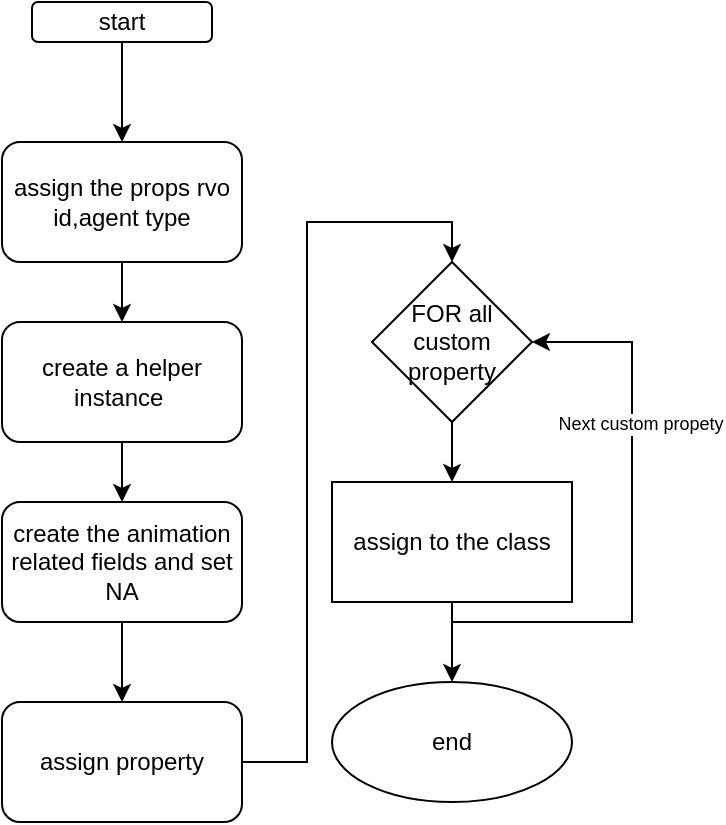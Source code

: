 <mxfile version="18.0.0" type="github">
  <diagram id="ceKti_Ka-W3cxVjrc0Ye" name="Page-1">
    <mxGraphModel dx="1038" dy="579" grid="1" gridSize="10" guides="1" tooltips="1" connect="1" arrows="1" fold="1" page="1" pageScale="1" pageWidth="850" pageHeight="1100" math="0" shadow="0">
      <root>
        <mxCell id="0" />
        <mxCell id="1" parent="0" />
        <mxCell id="NSxaghfgCX7ByZmKsTus-1" value="" style="edgeStyle=orthogonalEdgeStyle;rounded=0;orthogonalLoop=1;jettySize=auto;html=1;" parent="1" source="NSxaghfgCX7ByZmKsTus-2" target="NSxaghfgCX7ByZmKsTus-4" edge="1">
          <mxGeometry relative="1" as="geometry" />
        </mxCell>
        <mxCell id="NSxaghfgCX7ByZmKsTus-2" value="start" style="rounded=1;whiteSpace=wrap;html=1;" parent="1" vertex="1">
          <mxGeometry x="80" y="30" width="90" height="20" as="geometry" />
        </mxCell>
        <mxCell id="NSxaghfgCX7ByZmKsTus-3" value="" style="edgeStyle=orthogonalEdgeStyle;rounded=0;orthogonalLoop=1;jettySize=auto;html=1;" parent="1" source="NSxaghfgCX7ByZmKsTus-4" target="NSxaghfgCX7ByZmKsTus-6" edge="1">
          <mxGeometry relative="1" as="geometry" />
        </mxCell>
        <mxCell id="NSxaghfgCX7ByZmKsTus-4" value="assign the props rvo id,agent type" style="whiteSpace=wrap;html=1;rounded=1;" parent="1" vertex="1">
          <mxGeometry x="65" y="100" width="120" height="60" as="geometry" />
        </mxCell>
        <mxCell id="NSxaghfgCX7ByZmKsTus-5" value="" style="edgeStyle=orthogonalEdgeStyle;rounded=0;orthogonalLoop=1;jettySize=auto;html=1;" parent="1" source="NSxaghfgCX7ByZmKsTus-6" target="NSxaghfgCX7ByZmKsTus-8" edge="1">
          <mxGeometry relative="1" as="geometry" />
        </mxCell>
        <mxCell id="NSxaghfgCX7ByZmKsTus-6" value="create a helper instance&amp;nbsp;" style="whiteSpace=wrap;html=1;rounded=1;" parent="1" vertex="1">
          <mxGeometry x="65" y="190" width="120" height="60" as="geometry" />
        </mxCell>
        <mxCell id="NSxaghfgCX7ByZmKsTus-7" value="" style="edgeStyle=orthogonalEdgeStyle;rounded=0;orthogonalLoop=1;jettySize=auto;html=1;" parent="1" source="NSxaghfgCX7ByZmKsTus-8" target="NSxaghfgCX7ByZmKsTus-10" edge="1">
          <mxGeometry relative="1" as="geometry" />
        </mxCell>
        <mxCell id="NSxaghfgCX7ByZmKsTus-8" value="create the animation related fields and set NA" style="whiteSpace=wrap;html=1;rounded=1;" parent="1" vertex="1">
          <mxGeometry x="65" y="280" width="120" height="60" as="geometry" />
        </mxCell>
        <mxCell id="NSxaghfgCX7ByZmKsTus-9" style="edgeStyle=orthogonalEdgeStyle;rounded=0;orthogonalLoop=1;jettySize=auto;html=1;entryX=0.5;entryY=0;entryDx=0;entryDy=0;" parent="1" source="NSxaghfgCX7ByZmKsTus-10" target="NSxaghfgCX7ByZmKsTus-12" edge="1">
          <mxGeometry relative="1" as="geometry" />
        </mxCell>
        <mxCell id="NSxaghfgCX7ByZmKsTus-10" value="assign property" style="whiteSpace=wrap;html=1;rounded=1;" parent="1" vertex="1">
          <mxGeometry x="65" y="380" width="120" height="60" as="geometry" />
        </mxCell>
        <mxCell id="NSxaghfgCX7ByZmKsTus-11" value="" style="edgeStyle=orthogonalEdgeStyle;rounded=0;orthogonalLoop=1;jettySize=auto;html=1;fontSize=9;" parent="1" source="NSxaghfgCX7ByZmKsTus-12" target="NSxaghfgCX7ByZmKsTus-16" edge="1">
          <mxGeometry relative="1" as="geometry" />
        </mxCell>
        <mxCell id="NSxaghfgCX7ByZmKsTus-12" value="FOR all custom property" style="rhombus;whiteSpace=wrap;html=1;" parent="1" vertex="1">
          <mxGeometry x="250" y="160" width="80" height="80" as="geometry" />
        </mxCell>
        <mxCell id="NSxaghfgCX7ByZmKsTus-13" style="edgeStyle=orthogonalEdgeStyle;rounded=0;orthogonalLoop=1;jettySize=auto;html=1;entryX=1;entryY=0.5;entryDx=0;entryDy=0;fontSize=9;" parent="1" source="NSxaghfgCX7ByZmKsTus-16" target="NSxaghfgCX7ByZmKsTus-12" edge="1">
          <mxGeometry relative="1" as="geometry">
            <Array as="points">
              <mxPoint x="290" y="340" />
              <mxPoint x="380" y="340" />
              <mxPoint x="380" y="200" />
            </Array>
          </mxGeometry>
        </mxCell>
        <mxCell id="NSxaghfgCX7ByZmKsTus-14" value="Next custom propety" style="edgeLabel;html=1;align=center;verticalAlign=middle;resizable=0;points=[];fontSize=9;" parent="NSxaghfgCX7ByZmKsTus-13" vertex="1" connectable="0">
          <mxGeometry x="0.372" y="-4" relative="1" as="geometry">
            <mxPoint as="offset" />
          </mxGeometry>
        </mxCell>
        <mxCell id="NSxaghfgCX7ByZmKsTus-15" value="" style="edgeStyle=orthogonalEdgeStyle;rounded=0;orthogonalLoop=1;jettySize=auto;html=1;fontSize=9;" parent="1" source="NSxaghfgCX7ByZmKsTus-16" target="NSxaghfgCX7ByZmKsTus-17" edge="1">
          <mxGeometry relative="1" as="geometry" />
        </mxCell>
        <mxCell id="NSxaghfgCX7ByZmKsTus-16" value="assign to the class" style="whiteSpace=wrap;html=1;" parent="1" vertex="1">
          <mxGeometry x="230" y="270" width="120" height="60" as="geometry" />
        </mxCell>
        <mxCell id="NSxaghfgCX7ByZmKsTus-17" value="end" style="ellipse;whiteSpace=wrap;html=1;" parent="1" vertex="1">
          <mxGeometry x="230" y="370" width="120" height="60" as="geometry" />
        </mxCell>
      </root>
    </mxGraphModel>
  </diagram>
</mxfile>
